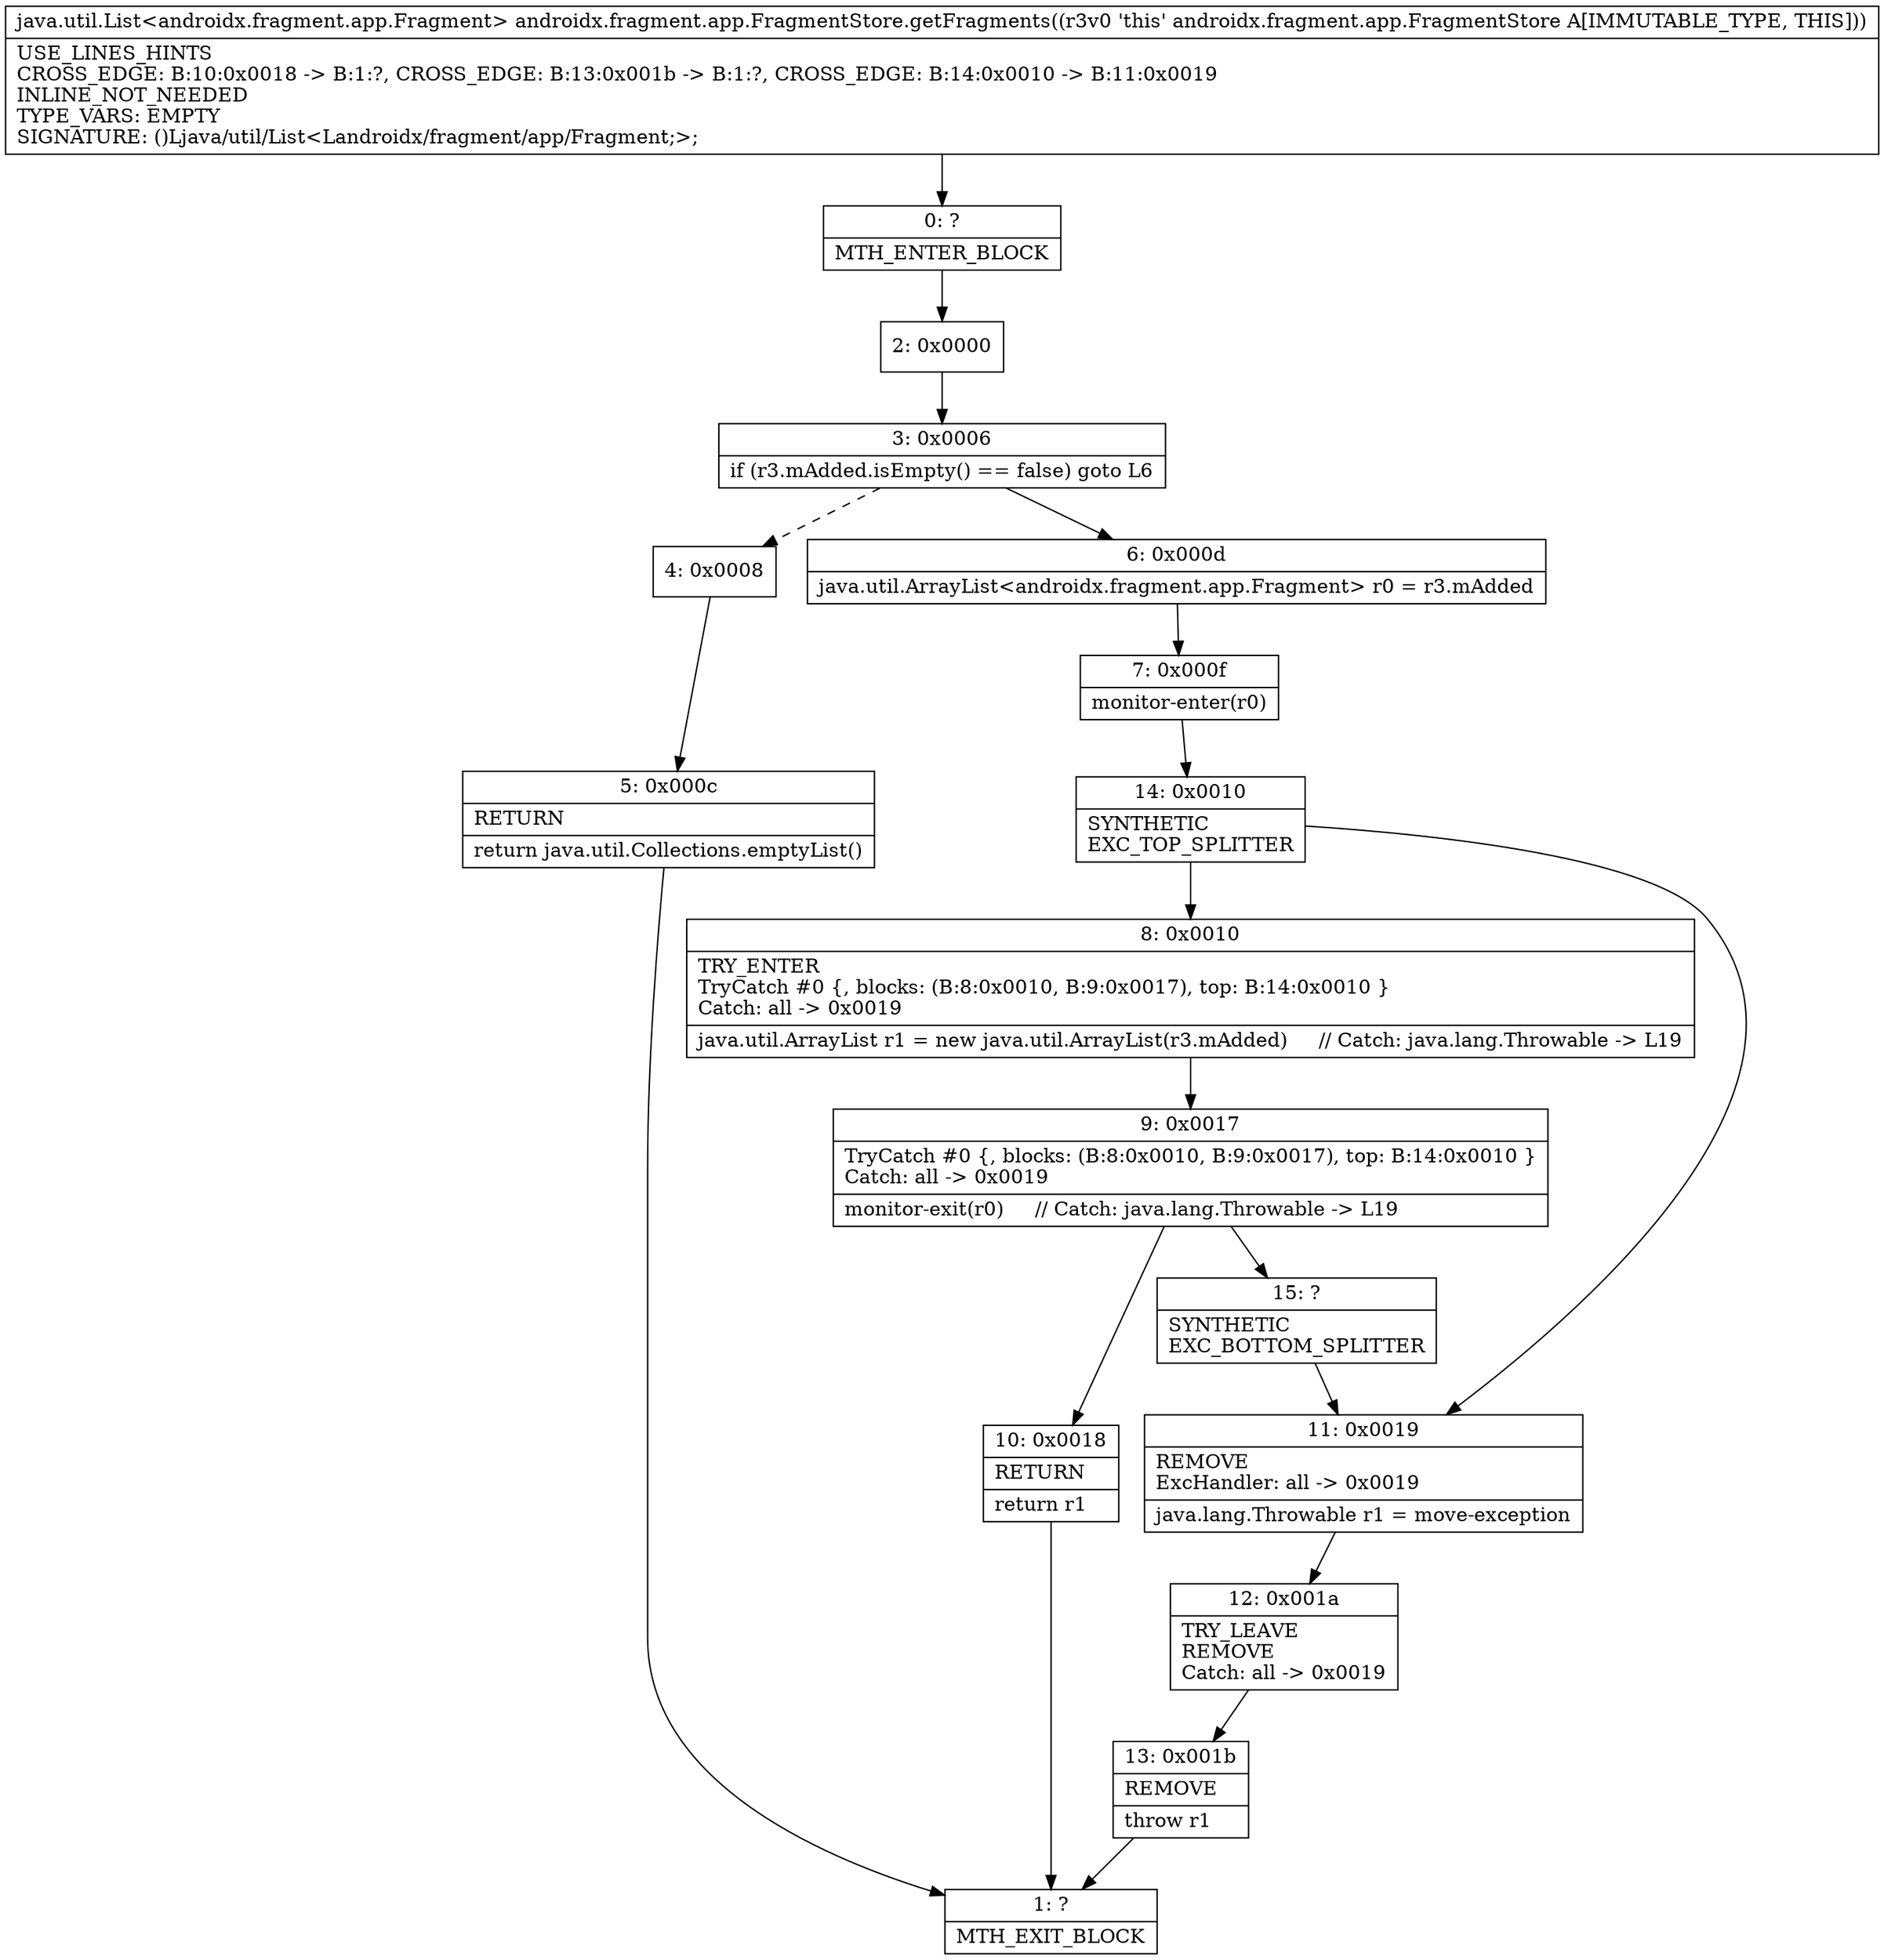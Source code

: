 digraph "CFG forandroidx.fragment.app.FragmentStore.getFragments()Ljava\/util\/List;" {
Node_0 [shape=record,label="{0\:\ ?|MTH_ENTER_BLOCK\l}"];
Node_2 [shape=record,label="{2\:\ 0x0000}"];
Node_3 [shape=record,label="{3\:\ 0x0006|if (r3.mAdded.isEmpty() == false) goto L6\l}"];
Node_4 [shape=record,label="{4\:\ 0x0008}"];
Node_5 [shape=record,label="{5\:\ 0x000c|RETURN\l|return java.util.Collections.emptyList()\l}"];
Node_1 [shape=record,label="{1\:\ ?|MTH_EXIT_BLOCK\l}"];
Node_6 [shape=record,label="{6\:\ 0x000d|java.util.ArrayList\<androidx.fragment.app.Fragment\> r0 = r3.mAdded\l}"];
Node_7 [shape=record,label="{7\:\ 0x000f|monitor\-enter(r0)\l}"];
Node_14 [shape=record,label="{14\:\ 0x0010|SYNTHETIC\lEXC_TOP_SPLITTER\l}"];
Node_8 [shape=record,label="{8\:\ 0x0010|TRY_ENTER\lTryCatch #0 \{, blocks: (B:8:0x0010, B:9:0x0017), top: B:14:0x0010 \}\lCatch: all \-\> 0x0019\l|java.util.ArrayList r1 = new java.util.ArrayList(r3.mAdded)     \/\/ Catch: java.lang.Throwable \-\> L19\l}"];
Node_9 [shape=record,label="{9\:\ 0x0017|TryCatch #0 \{, blocks: (B:8:0x0010, B:9:0x0017), top: B:14:0x0010 \}\lCatch: all \-\> 0x0019\l|monitor\-exit(r0)     \/\/ Catch: java.lang.Throwable \-\> L19\l}"];
Node_10 [shape=record,label="{10\:\ 0x0018|RETURN\l|return r1\l}"];
Node_15 [shape=record,label="{15\:\ ?|SYNTHETIC\lEXC_BOTTOM_SPLITTER\l}"];
Node_11 [shape=record,label="{11\:\ 0x0019|REMOVE\lExcHandler: all \-\> 0x0019\l|java.lang.Throwable r1 = move\-exception\l}"];
Node_12 [shape=record,label="{12\:\ 0x001a|TRY_LEAVE\lREMOVE\lCatch: all \-\> 0x0019\l}"];
Node_13 [shape=record,label="{13\:\ 0x001b|REMOVE\l|throw r1\l}"];
MethodNode[shape=record,label="{java.util.List\<androidx.fragment.app.Fragment\> androidx.fragment.app.FragmentStore.getFragments((r3v0 'this' androidx.fragment.app.FragmentStore A[IMMUTABLE_TYPE, THIS]))  | USE_LINES_HINTS\lCROSS_EDGE: B:10:0x0018 \-\> B:1:?, CROSS_EDGE: B:13:0x001b \-\> B:1:?, CROSS_EDGE: B:14:0x0010 \-\> B:11:0x0019\lINLINE_NOT_NEEDED\lTYPE_VARS: EMPTY\lSIGNATURE: ()Ljava\/util\/List\<Landroidx\/fragment\/app\/Fragment;\>;\l}"];
MethodNode -> Node_0;Node_0 -> Node_2;
Node_2 -> Node_3;
Node_3 -> Node_4[style=dashed];
Node_3 -> Node_6;
Node_4 -> Node_5;
Node_5 -> Node_1;
Node_6 -> Node_7;
Node_7 -> Node_14;
Node_14 -> Node_8;
Node_14 -> Node_11;
Node_8 -> Node_9;
Node_9 -> Node_10;
Node_9 -> Node_15;
Node_10 -> Node_1;
Node_15 -> Node_11;
Node_11 -> Node_12;
Node_12 -> Node_13;
Node_13 -> Node_1;
}

